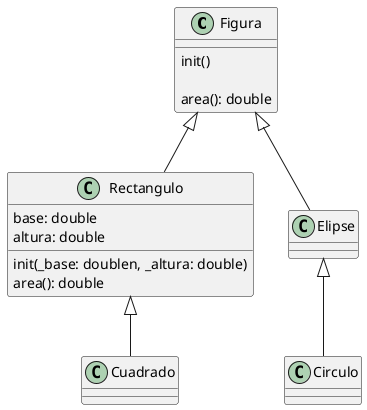 @startuml control2

    class Figura{
        init()

        area(): double
    }

    class Rectangulo{
        base: double
        altura: double

        init(_base: doublen, _altura: double)
         area(): double
    }

    class Elipse

    class Cuadrado

    class Circulo

    Figura <|-- Rectangulo
    Figura <|-- Elipse

    Rectangulo <|-- Cuadrado
    Elipse <|-- Circulo



@enduml